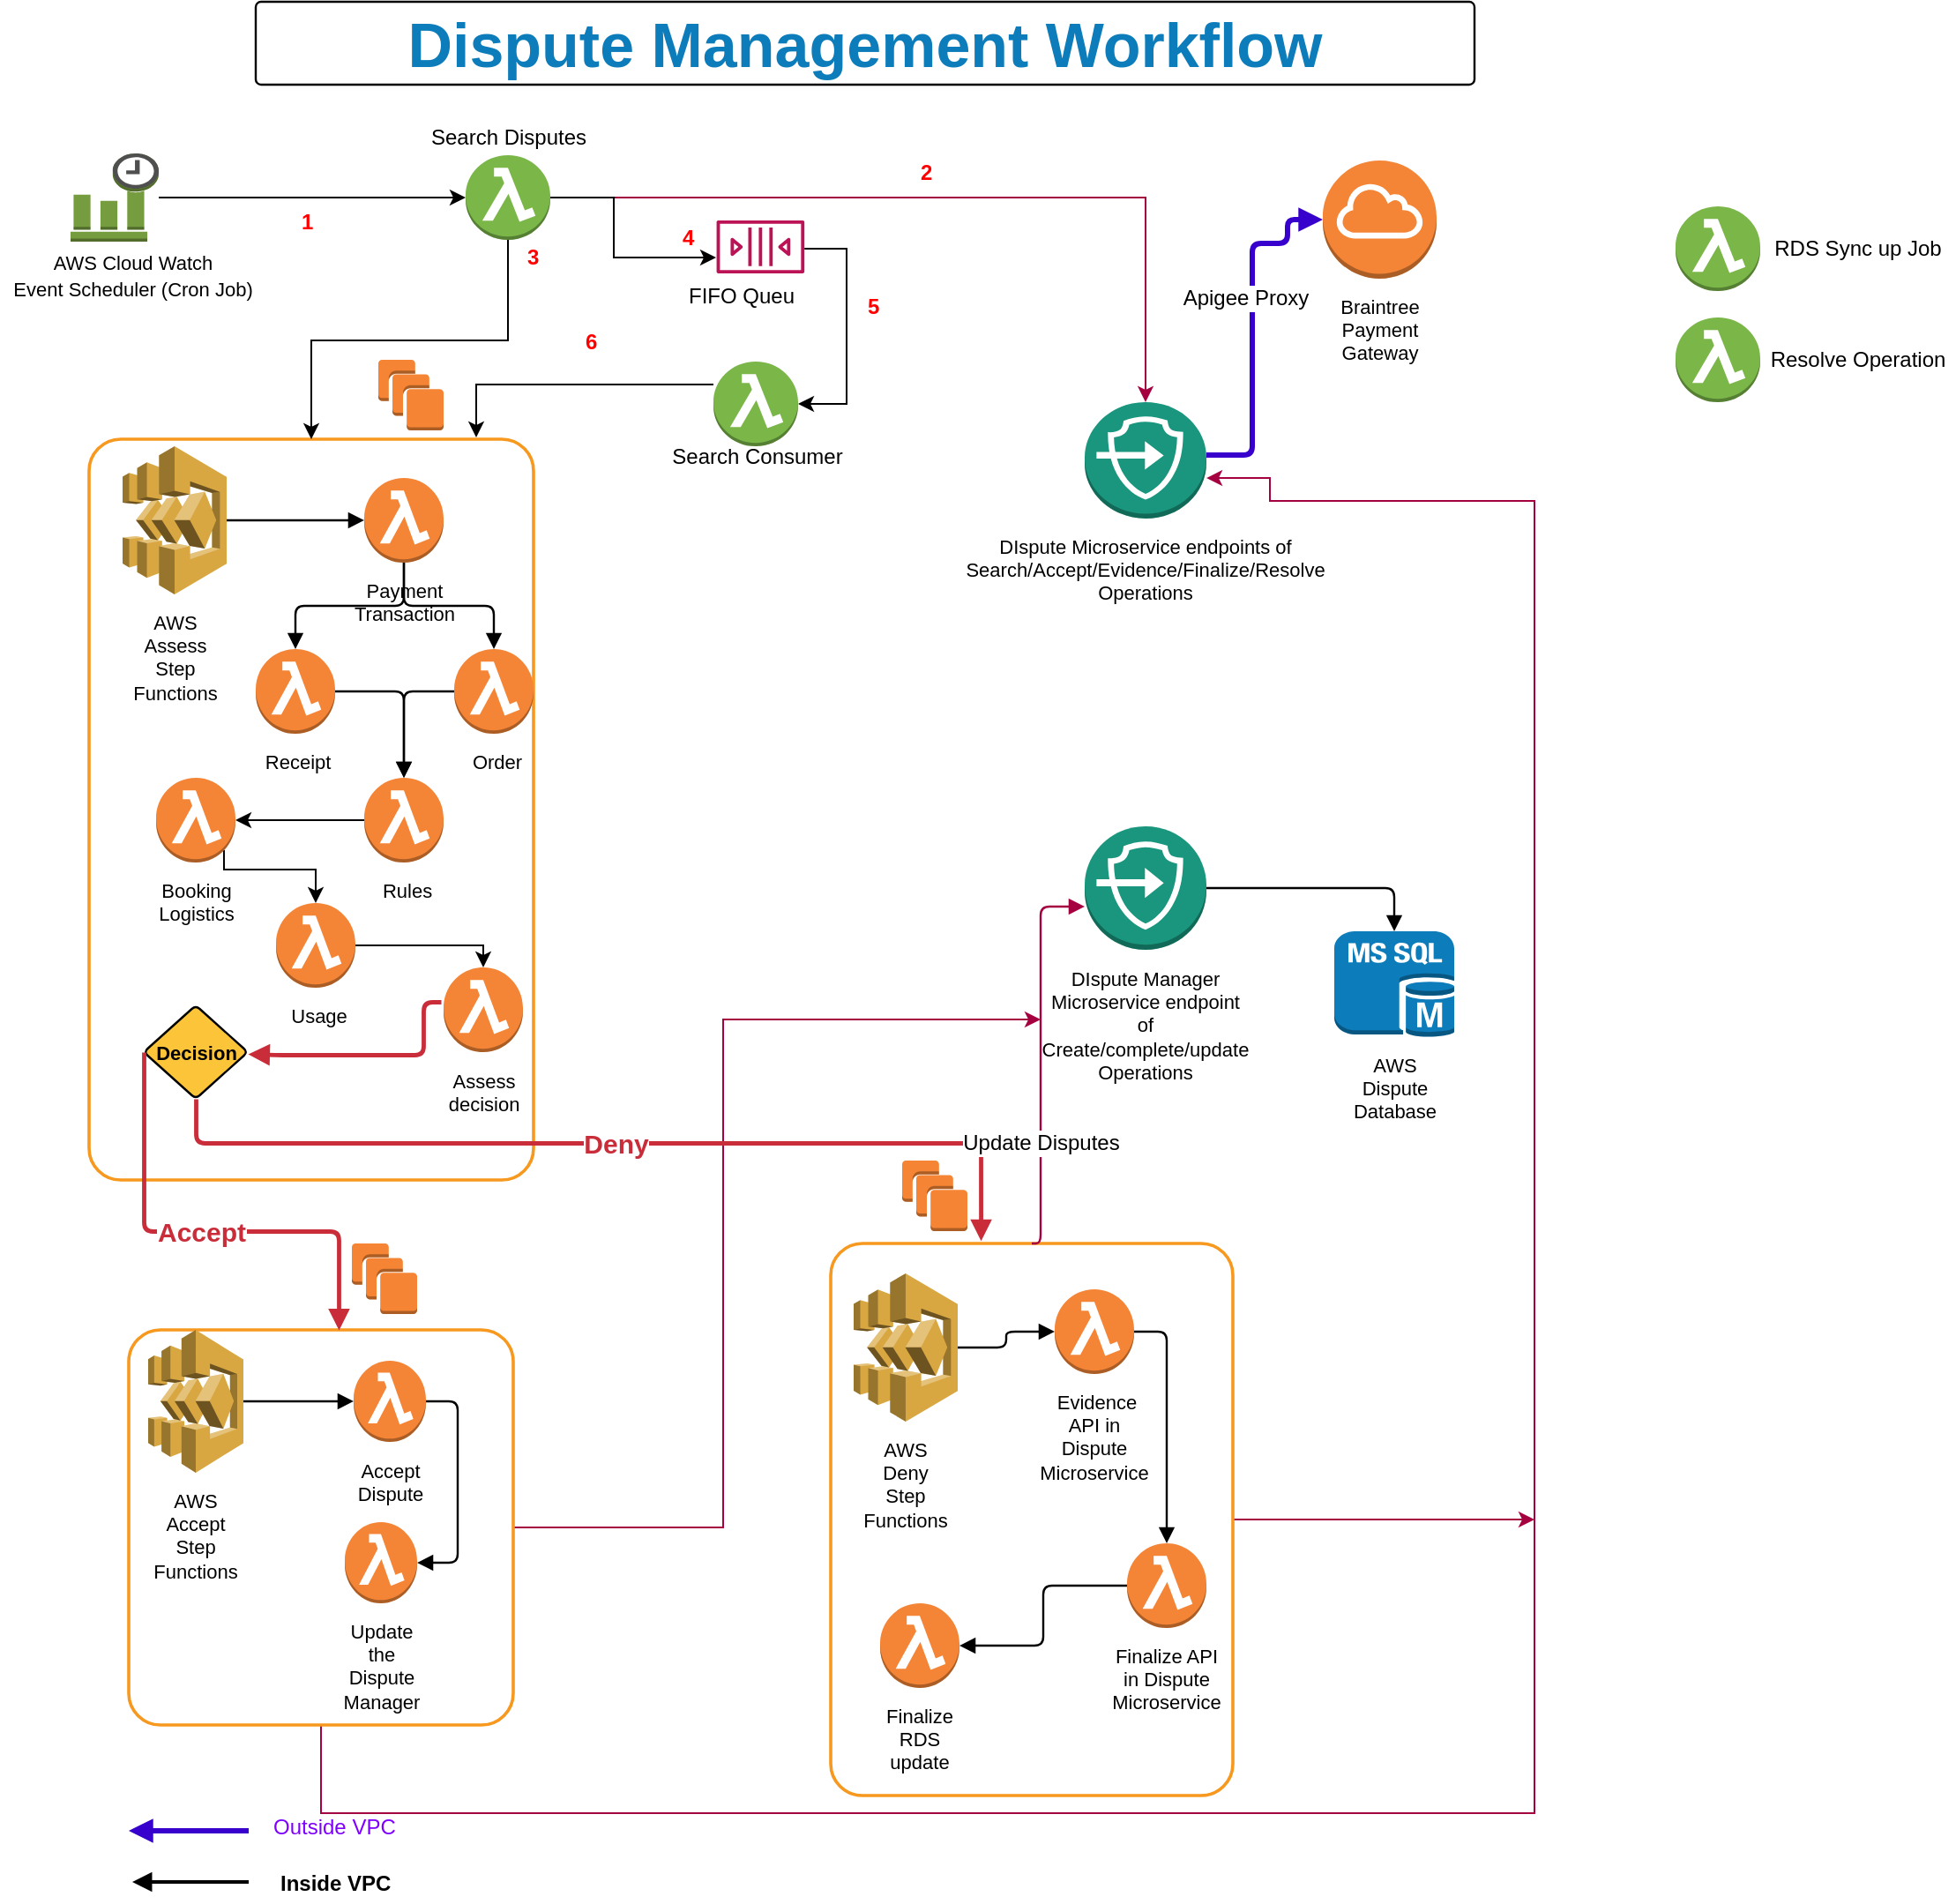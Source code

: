 <mxfile version="13.6.6" type="github">
  <diagram id="JEAOWpadwL9CqglTElt5" name="Page-1">
    <mxGraphModel dx="1026" dy="386" grid="1" gridSize="10" guides="1" tooltips="1" connect="1" arrows="1" fold="1" page="1" pageScale="1" pageWidth="850" pageHeight="1100" math="0" shadow="0">
      <root>
        <mxCell id="0" />
        <mxCell id="1" parent="0" />
        <mxCell id="aw7KAJtfE1zUoYK_YLW_-9" value="&lt;span style=&quot;font-family: &amp;#34;helvetica&amp;#34; , &amp;#34;arial&amp;#34; , sans-serif ; font-size: 0px&quot;&gt;%3CmxGraphModel%3E%3Croot%3E%3CmxCell%20id%3D%220%22%2F%3E%3CmxCell%20id%3D%221%22%20parent%3D%220%22%2F%3E%3CmxCell%20id%3D%222%22%20value%3D%22%26lt%3Bfont%20color%3D%26quot%3B%23ff0000%26quot%3B%26gt%3B%26lt%3Bb%26gt%3B3%26lt%3B%2Fb%26gt%3B%26lt%3B%2Ffont%26gt%3B%22%20style%3D%22text%3Bhtml%3D1%3Bresizable%3D0%3Bpoints%3D%5B%5D%3Bautosize%3D1%3Balign%3Dleft%3BverticalAlign%3Dtop%3BspacingTop%3D-4%3B%22%20vertex%3D%221%22%20parent%3D%221%22%3E%3CmxGeometry%20x%3D%22549.5%22%20y%3D%22340%22%20width%3D%2220%22%20height%3D%2220%22%20as%3D%22geometry%22%2F%3E%3C%2FmxCell%3E%3C%2Froot%3E%3C%2FmxGraphModel%3E&lt;/span&gt;" style="html=1;whiteSpace=wrap;fontSize=11;spacing=0;strokeColor=#F7981F;fillOpacity=0;rounded=1;absoluteArcSize=1;arcSize=36;fillColor=#000000;strokeWidth=1.8;" parent="1" vertex="1">
          <mxGeometry x="50.5" y="271" width="252" height="420" as="geometry" />
        </mxCell>
        <mxCell id="aw7KAJtfE1zUoYK_YLW_-1" value="Dispute Management Workflow " style="html=1;whiteSpace=wrap;fontSize=35;fontColor=#0c7cba;fontStyle=1;spacing=0;strokeOpacity=100;rounded=1;absoluteArcSize=1;arcSize=6;strokeWidth=1.2;" parent="1" vertex="1">
          <mxGeometry x="145" y="23" width="691" height="47" as="geometry" />
        </mxCell>
        <mxCell id="aw7KAJtfE1zUoYK_YLW_-2" value="Braintree Payment Gateway" style="html=1;whiteSpace=wrap;shape=mxgraph.aws3.internet_gateway;labelPosition=center;verticalLabelPosition=bottom;align=center;verticalAlign=top;fontSize=11;spacing=5;strokeOpacity=100;rounded=1;absoluteArcSize=1;arcSize=6;fillColor=#f58536;strokeWidth=1.2;" parent="1" vertex="1">
          <mxGeometry x="750" y="113" width="64.5" height="67" as="geometry" />
        </mxCell>
        <mxCell id="aw7KAJtfE1zUoYK_YLW_-3" value="AWS  Dispute Database" style="html=1;whiteSpace=wrap;shape=mxgraph.aws3.ms_sql_instance;labelPosition=center;verticalLabelPosition=bottom;align=center;verticalAlign=top;fontSize=11;spacing=5;strokeOpacity=100;fillOpacity=100;rounded=1;absoluteArcSize=1;arcSize=6;fillColor=#0c7cba;strokeWidth=1.2;" parent="1" vertex="1">
          <mxGeometry x="756.5" y="550" width="68" height="60" as="geometry" />
        </mxCell>
        <mxCell id="MeqBdPvJB-XtYODPSLt9-2" style="edgeStyle=orthogonalEdgeStyle;rounded=0;orthogonalLoop=1;jettySize=auto;html=1;" parent="1" source="aw7KAJtfE1zUoYK_YLW_-4" target="aw7KAJtfE1zUoYK_YLW_-26" edge="1">
          <mxGeometry relative="1" as="geometry" />
        </mxCell>
        <mxCell id="aw7KAJtfE1zUoYK_YLW_-4" value="" style="html=1;whiteSpace=wrap;shape=mxgraph.aws3.event_time_based;labelPosition=center;verticalLabelPosition=bottom;align=center;verticalAlign=top;fontSize=11;spacing=5;strokeOpacity=100;rounded=1;absoluteArcSize=1;arcSize=6;fillColor=#759c3e;strokeWidth=1.2;" parent="1" vertex="1">
          <mxGeometry x="40" y="109" width="50" height="50" as="geometry" />
        </mxCell>
        <mxCell id="aw7KAJtfE1zUoYK_YLW_-5" value="DIspute Microservice endpoints of  Search/Accept/Evidence/Finalize/Resolve Operations" style="html=1;whiteSpace=wrap;shape=mxgraph.aws3.endpoints;labelPosition=center;verticalLabelPosition=bottom;align=center;verticalAlign=top;fontSize=11;spacing=5;strokeOpacity=100;fillOpacity=100;rounded=1;absoluteArcSize=1;arcSize=6;fillColor=#19967d;strokeWidth=1.2;" parent="1" vertex="1">
          <mxGeometry x="615" y="250" width="69" height="66" as="geometry" />
        </mxCell>
        <mxCell id="aw7KAJtfE1zUoYK_YLW_-6" value="DIspute Manager Microservice endpoint of        Create/complete/update Operations" style="html=1;whiteSpace=wrap;shape=mxgraph.aws3.endpoints;labelPosition=center;verticalLabelPosition=bottom;align=center;verticalAlign=top;fontSize=11;spacing=5;strokeOpacity=100;fillOpacity=100;rounded=1;absoluteArcSize=1;arcSize=6;fillColor=#19967d;strokeWidth=1.2;" parent="1" vertex="1">
          <mxGeometry x="615" y="490.5" width="69" height="70" as="geometry" />
        </mxCell>
        <mxCell id="aw7KAJtfE1zUoYK_YLW_-7" value="Payment Transaction" style="html=1;whiteSpace=wrap;shape=mxgraph.aws3.lambda_function;labelPosition=center;verticalLabelPosition=bottom;align=center;verticalAlign=top;fontSize=11;spacing=5;strokeOpacity=100;rounded=1;absoluteArcSize=1;arcSize=6;fillColor=#f58536;strokeWidth=1.2;" parent="1" vertex="1">
          <mxGeometry x="206.5" y="293" width="45" height="48" as="geometry" />
        </mxCell>
        <mxCell id="aw7KAJtfE1zUoYK_YLW_-8" value="AWS Assess  Step Functions" style="html=1;whiteSpace=wrap;shape=mxgraph.aws3.step_functions;labelPosition=center;verticalLabelPosition=bottom;align=center;verticalAlign=top;fontSize=11;spacing=5;strokeOpacity=100;rounded=1;absoluteArcSize=1;arcSize=6;fillColor=#d9a741;strokeWidth=1.2;" parent="1" vertex="1">
          <mxGeometry x="69.5" y="275" width="59" height="84" as="geometry" />
        </mxCell>
        <mxCell id="aw7KAJtfE1zUoYK_YLW_-10" value="&amp;nbsp;Receipt " style="html=1;whiteSpace=wrap;shape=mxgraph.aws3.lambda_function;labelPosition=center;verticalLabelPosition=bottom;align=center;verticalAlign=top;fontSize=11;spacing=5;strokeOpacity=100;rounded=1;absoluteArcSize=1;arcSize=6;fillColor=#f58536;strokeWidth=1.2;" parent="1" vertex="1">
          <mxGeometry x="145" y="390" width="45" height="48" as="geometry" />
        </mxCell>
        <mxCell id="aw7KAJtfE1zUoYK_YLW_-11" value="Assess decision " style="html=1;whiteSpace=wrap;shape=mxgraph.aws3.lambda_function;labelPosition=center;verticalLabelPosition=bottom;align=center;verticalAlign=top;fontSize=11;spacing=5;strokeOpacity=100;rounded=1;absoluteArcSize=1;arcSize=6;fillColor=#f58536;strokeWidth=1.2;" parent="1" vertex="1">
          <mxGeometry x="251.5" y="570.5" width="45" height="48" as="geometry" />
        </mxCell>
        <mxCell id="aw7KAJtfE1zUoYK_YLW_-12" value="" style="html=1;jettySize=18;fontSize=11;strokeWidth=1.2;rounded=1;arcSize=10;edgeStyle=orthogonalEdgeStyle;startArrow=none;endArrow=block;endFill=1;exitX=1.0;exitY=0.5;exitPerimeter=1;entryX=0.024;entryY=0.5;entryPerimeter=1;" parent="1" source="aw7KAJtfE1zUoYK_YLW_-8" target="aw7KAJtfE1zUoYK_YLW_-7" edge="1">
          <mxGeometry width="100" height="100" relative="1" as="geometry" />
        </mxCell>
        <mxCell id="aw7KAJtfE1zUoYK_YLW_-13" value="" style="html=1;jettySize=18;fontSize=11;strokeWidth=1.2;rounded=1;arcSize=10;edgeStyle=orthogonalEdgeStyle;startArrow=none;endArrow=block;endFill=1;exitX=0.995;exitY=0.5;exitPerimeter=1;entryX=0.5;entryY=0;entryPerimeter=0;entryDx=0;entryDy=0;" parent="1" source="aw7KAJtfE1zUoYK_YLW_-6" target="aw7KAJtfE1zUoYK_YLW_-3" edge="1">
          <mxGeometry width="100" height="100" relative="1" as="geometry" />
        </mxCell>
        <mxCell id="aw7KAJtfE1zUoYK_YLW_-14" value="" style="html=1;jettySize=18;fontSize=11;strokeColor=#c92d39;strokeOpacity=100;strokeWidth=2.4;rounded=1;arcSize=10;edgeStyle=orthogonalEdgeStyle;startArrow=none;endArrow=block;endFill=1;entryX=1;entryY=0.5;entryDx=0;entryDy=0;" parent="1" edge="1">
          <mxGeometry width="100" height="100" relative="1" as="geometry">
            <Array as="points">
              <mxPoint x="240" y="590" />
              <mxPoint x="240" y="620" />
              <mxPoint x="160" y="620" />
            </Array>
            <mxPoint x="250" y="590" as="sourcePoint" />
            <mxPoint x="140.5" y="619.5" as="targetPoint" />
          </mxGeometry>
        </mxCell>
        <mxCell id="MeqBdPvJB-XtYODPSLt9-54" style="edgeStyle=orthogonalEdgeStyle;rounded=0;orthogonalLoop=1;jettySize=auto;html=1;fillColor=#d80073;strokeColor=#A50040;" parent="1" source="aw7KAJtfE1zUoYK_YLW_-15" edge="1">
          <mxGeometry relative="1" as="geometry">
            <mxPoint x="590" y="600" as="targetPoint" />
            <Array as="points">
              <mxPoint x="410" y="888" />
              <mxPoint x="410" y="600" />
            </Array>
          </mxGeometry>
        </mxCell>
        <mxCell id="MeqBdPvJB-XtYODPSLt9-55" style="edgeStyle=orthogonalEdgeStyle;rounded=0;orthogonalLoop=1;jettySize=auto;html=1;entryX=1;entryY=0.652;entryDx=0;entryDy=0;entryPerimeter=0;fillColor=#d80073;strokeColor=#A50040;" parent="1" source="aw7KAJtfE1zUoYK_YLW_-15" target="aw7KAJtfE1zUoYK_YLW_-5" edge="1">
          <mxGeometry relative="1" as="geometry">
            <mxPoint x="850" y="470" as="targetPoint" />
            <Array as="points">
              <mxPoint x="182" y="1050" />
              <mxPoint x="870" y="1050" />
              <mxPoint x="870" y="306" />
              <mxPoint x="720" y="306" />
              <mxPoint x="720" y="293" />
            </Array>
          </mxGeometry>
        </mxCell>
        <mxCell id="aw7KAJtfE1zUoYK_YLW_-15" value="" style="html=1;whiteSpace=wrap;fontSize=11;spacing=0;strokeColor=#F7981F;fillOpacity=0;rounded=1;absoluteArcSize=1;arcSize=36;fillColor=#000000;strokeWidth=1.8;" parent="1" vertex="1">
          <mxGeometry x="73" y="776" width="218" height="224" as="geometry" />
        </mxCell>
        <mxCell id="aw7KAJtfE1zUoYK_YLW_-16" value="AWS Accept Step Functions" style="html=1;whiteSpace=wrap;shape=mxgraph.aws3.step_functions;labelPosition=center;verticalLabelPosition=bottom;align=center;verticalAlign=top;fontSize=11;spacing=5;strokeOpacity=100;rounded=1;absoluteArcSize=1;arcSize=6;fillColor=#d9a741;strokeWidth=1.2;" parent="1" vertex="1">
          <mxGeometry x="84" y="776" width="54" height="81" as="geometry" />
        </mxCell>
        <mxCell id="aw7KAJtfE1zUoYK_YLW_-17" value="Accept  Dispute" style="html=1;whiteSpace=wrap;shape=mxgraph.aws3.lambda_function;labelPosition=center;verticalLabelPosition=bottom;align=center;verticalAlign=top;fontSize=11;spacing=5;strokeOpacity=100;rounded=1;absoluteArcSize=1;arcSize=6;fillColor=#f58536;strokeWidth=1.2;" parent="1" vertex="1">
          <mxGeometry x="200.5" y="793.5" width="41" height="46" as="geometry" />
        </mxCell>
        <mxCell id="MeqBdPvJB-XtYODPSLt9-57" style="edgeStyle=orthogonalEdgeStyle;rounded=0;orthogonalLoop=1;jettySize=auto;html=1;fillColor=#d80073;strokeColor=#A50040;" parent="1" source="aw7KAJtfE1zUoYK_YLW_-18" edge="1">
          <mxGeometry relative="1" as="geometry">
            <mxPoint x="870" y="883.5" as="targetPoint" />
          </mxGeometry>
        </mxCell>
        <mxCell id="aw7KAJtfE1zUoYK_YLW_-18" value="" style="html=1;whiteSpace=wrap;fontSize=11;spacing=0;strokeColor=#F7981F;fillOpacity=0;rounded=1;absoluteArcSize=1;arcSize=36;fillColor=#000000;strokeWidth=1.8;" parent="1" vertex="1">
          <mxGeometry x="471" y="727" width="228" height="313" as="geometry" />
        </mxCell>
        <mxCell id="aw7KAJtfE1zUoYK_YLW_-19" value="AWS Deny Step Functions" style="html=1;whiteSpace=wrap;shape=mxgraph.aws3.step_functions;labelPosition=center;verticalLabelPosition=bottom;align=center;verticalAlign=top;fontSize=11;spacing=5;strokeOpacity=100;rounded=1;absoluteArcSize=1;arcSize=6;fillColor=#d9a741;strokeWidth=1.2;" parent="1" vertex="1">
          <mxGeometry x="484" y="744" width="59" height="84" as="geometry" />
        </mxCell>
        <mxCell id="aw7KAJtfE1zUoYK_YLW_-20" value="&amp;nbsp;Evidence API in Dispute Microservice" style="html=1;whiteSpace=wrap;shape=mxgraph.aws3.lambda_function;labelPosition=center;verticalLabelPosition=bottom;align=center;verticalAlign=top;fontSize=11;spacing=5;strokeOpacity=100;rounded=1;absoluteArcSize=1;arcSize=6;fillColor=#f58536;strokeWidth=1.2;" parent="1" vertex="1">
          <mxGeometry x="598" y="753" width="45" height="48" as="geometry" />
        </mxCell>
        <mxCell id="aw7KAJtfE1zUoYK_YLW_-21" value="Finalize API in Dispute Microservice" style="html=1;whiteSpace=wrap;shape=mxgraph.aws3.lambda_function;labelPosition=center;verticalLabelPosition=bottom;align=center;verticalAlign=top;fontSize=11;spacing=5;strokeOpacity=100;rounded=1;absoluteArcSize=1;arcSize=6;fillColor=#f58536;strokeWidth=1.2;" parent="1" vertex="1">
          <mxGeometry x="639" y="897" width="45" height="48" as="geometry" />
        </mxCell>
        <mxCell id="aw7KAJtfE1zUoYK_YLW_-22" value="Finalize RDS update  " style="html=1;whiteSpace=wrap;shape=mxgraph.aws3.lambda_function;labelPosition=center;verticalLabelPosition=bottom;align=center;verticalAlign=top;fontSize=11;spacing=5;strokeOpacity=100;rounded=1;absoluteArcSize=1;arcSize=6;fillColor=#f58536;strokeWidth=1.2;" parent="1" vertex="1">
          <mxGeometry x="499" y="931" width="45" height="48" as="geometry" />
        </mxCell>
        <mxCell id="aw7KAJtfE1zUoYK_YLW_-23" value="Decision" style="html=1;whiteSpace=wrap;rhombus;fontSize=11;fontColor=#000000;fontStyle=1;spacing=5;strokeOpacity=100;fillOpacity=100;rounded=1;absoluteArcSize=1;arcSize=6;fillColor=#fcc438;strokeWidth=1.2;" parent="1" vertex="1">
          <mxGeometry x="81.5" y="592" width="59" height="53" as="geometry" />
        </mxCell>
        <mxCell id="aw7KAJtfE1zUoYK_YLW_-24" value="" style="html=1;jettySize=18;fontSize=11;strokeWidth=1.2;rounded=1;arcSize=10;edgeStyle=orthogonalEdgeStyle;startArrow=none;endArrow=block;endFill=1;exitX=1.0;exitY=0.5;exitPerimeter=1;entryX=0.024;entryY=0.5;entryPerimeter=1;" parent="1" source="aw7KAJtfE1zUoYK_YLW_-19" target="aw7KAJtfE1zUoYK_YLW_-20" edge="1">
          <mxGeometry width="100" height="100" relative="1" as="geometry" />
        </mxCell>
        <mxCell id="aw7KAJtfE1zUoYK_YLW_-25" value="" style="html=1;jettySize=18;fontSize=11;strokeWidth=1.2;rounded=1;arcSize=10;edgeStyle=orthogonalEdgeStyle;startArrow=none;endArrow=block;endFill=1;exitX=0.976;exitY=0.5;exitPerimeter=1;entryX=0.5;entryY=0;entryPerimeter=1;" parent="1" source="aw7KAJtfE1zUoYK_YLW_-20" target="aw7KAJtfE1zUoYK_YLW_-21" edge="1">
          <mxGeometry width="100" height="100" relative="1" as="geometry" />
        </mxCell>
        <mxCell id="MeqBdPvJB-XtYODPSLt9-19" style="edgeStyle=orthogonalEdgeStyle;rounded=0;orthogonalLoop=1;jettySize=auto;html=1;fillColor=#d80073;strokeColor=#A50040;" parent="1" source="aw7KAJtfE1zUoYK_YLW_-26" target="aw7KAJtfE1zUoYK_YLW_-5" edge="1">
          <mxGeometry relative="1" as="geometry" />
        </mxCell>
        <mxCell id="MeqBdPvJB-XtYODPSLt9-20" style="edgeStyle=orthogonalEdgeStyle;rounded=0;orthogonalLoop=1;jettySize=auto;html=1;entryX=1.075;entryY=1.05;entryDx=0;entryDy=0;entryPerimeter=0;" parent="1" source="aw7KAJtfE1zUoYK_YLW_-26" target="MeqBdPvJB-XtYODPSLt9-22" edge="1">
          <mxGeometry relative="1" as="geometry">
            <mxPoint x="380" y="180" as="targetPoint" />
            <Array as="points">
              <mxPoint x="348" y="134" />
              <mxPoint x="348" y="168" />
            </Array>
          </mxGeometry>
        </mxCell>
        <mxCell id="MeqBdPvJB-XtYODPSLt9-36" style="edgeStyle=orthogonalEdgeStyle;rounded=0;orthogonalLoop=1;jettySize=auto;html=1;entryX=0.5;entryY=0;entryDx=0;entryDy=0;" parent="1" source="aw7KAJtfE1zUoYK_YLW_-26" target="aw7KAJtfE1zUoYK_YLW_-9" edge="1">
          <mxGeometry relative="1" as="geometry">
            <Array as="points">
              <mxPoint x="288" y="215" />
              <mxPoint x="177" y="215" />
            </Array>
          </mxGeometry>
        </mxCell>
        <mxCell id="aw7KAJtfE1zUoYK_YLW_-26" value="" style="html=1;whiteSpace=wrap;shape=mxgraph.aws3.lambda_function;labelPosition=center;verticalLabelPosition=bottom;align=center;verticalAlign=top;fontSize=11;spacing=5;strokeOpacity=100;fillOpacity=100;rounded=1;absoluteArcSize=1;arcSize=6;fillColor=#7ab648;strokeWidth=1.2;" parent="1" vertex="1">
          <mxGeometry x="264" y="110" width="48" height="48" as="geometry" />
        </mxCell>
        <mxCell id="aw7KAJtfE1zUoYK_YLW_-28" value="" style="html=1;jettySize=18;fontSize=11;strokeWidth=3;rounded=1;arcSize=10;edgeStyle=orthogonalEdgeStyle;startArrow=none;endArrow=block;endFill=1;fillColor=#6a00ff;strokeColor=#3700CC;entryX=0;entryY=0.5;entryDx=0;entryDy=0;entryPerimeter=0;" parent="1" source="aw7KAJtfE1zUoYK_YLW_-5" target="aw7KAJtfE1zUoYK_YLW_-2" edge="1">
          <mxGeometry width="100" height="100" relative="1" as="geometry">
            <mxPoint x="706" y="309.5" as="sourcePoint" />
            <mxPoint x="730" y="170" as="targetPoint" />
            <Array as="points">
              <mxPoint x="710" y="280" />
              <mxPoint x="710" y="160" />
              <mxPoint x="730" y="160" />
              <mxPoint x="730" y="147" />
            </Array>
          </mxGeometry>
        </mxCell>
        <mxCell id="aw7KAJtfE1zUoYK_YLW_-29" value="Apigee Proxy" style="text;html=1;resizable=0;labelBackgroundColor=#ffffff;align=center;verticalAlign=middle;" parent="aw7KAJtfE1zUoYK_YLW_-28" vertex="1">
          <mxGeometry relative="1" as="geometry">
            <mxPoint x="-4.5" y="-15.5" as="offset" />
          </mxGeometry>
        </mxCell>
        <mxCell id="aw7KAJtfE1zUoYK_YLW_-30" value="Accept" style="html=1;jettySize=18;fontSize=15;fontColor=#c92d39;fontStyle=1;strokeColor=#c92d39;strokeOpacity=100;strokeWidth=2.4;rounded=1;arcSize=10;edgeStyle=orthogonalEdgeStyle;startArrow=none;endArrow=block;endFill=1;" parent="1" target="aw7KAJtfE1zUoYK_YLW_-15" edge="1">
          <mxGeometry width="100" height="100" relative="1" as="geometry">
            <mxPoint x="81.5" y="618.5" as="sourcePoint" />
            <mxPoint x="191.5" y="749.5" as="targetPoint" />
            <Array as="points">
              <mxPoint x="82" y="720" />
              <mxPoint x="192" y="720" />
            </Array>
          </mxGeometry>
        </mxCell>
        <mxCell id="aw7KAJtfE1zUoYK_YLW_-32" value="Deny" style="html=1;jettySize=18;fontSize=15;fontColor=#c92d39;fontStyle=1;strokeColor=#c92d39;strokeOpacity=100;strokeWidth=2.4;rounded=1;arcSize=10;edgeStyle=orthogonalEdgeStyle;startArrow=none;endArrow=block;endFill=1;exitX=0.5;exitY=0.989;exitPerimeter=1;entryX=0.373;entryY=-0.005;entryDx=0;entryDy=0;entryPerimeter=0;" parent="1" source="aw7KAJtfE1zUoYK_YLW_-23" target="aw7KAJtfE1zUoYK_YLW_-18" edge="1">
          <mxGeometry width="100" height="100" relative="1" as="geometry">
            <Array as="points">
              <mxPoint x="111" y="670" />
              <mxPoint x="556" y="670" />
            </Array>
            <mxPoint x="500" y="690" as="targetPoint" />
          </mxGeometry>
        </mxCell>
        <mxCell id="MeqBdPvJB-XtYODPSLt9-58" value="&lt;span style=&quot;color: rgba(0 , 0 , 0 , 0) ; font-family: monospace ; font-size: 0px ; background-color: rgb(248 , 249 , 250)&quot;&gt;%3CmxGraphModel%3E%3Croot%3E%3CmxCell%20id%3D%220%22%2F%3E%3CmxCell%20id%3D%221%22%20parent%3D%220%22%2F%3E%3CmxCell%20id%3D%222%22%20value%3D%22%22%20style%3D%22outlineConnect%3D0%3Bdashed%3D0%3BverticalLabelPosition%3Dbottom%3BverticalAlign%3Dtop%3Balign%3Dcenter%3Bhtml%3D1%3Bshape%3Dmxgraph.aws3.instances%3BfillColor%3D%23F58534%3BgradientColor%3Dnone%3B%22%20vertex%3D%221%22%20parent%3D%221%22%3E%3CmxGeometry%20x%3D%22163.5%22%20y%3D%22206%22%20width%3D%2237%22%20height%3D%2240%22%20as%3D%22geometry%22%2F%3E%3C%2FmxCell%3E%3C%2Froot%3E%3C%2FmxGraphModel%3E&lt;/span&gt;" style="edgeLabel;html=1;align=center;verticalAlign=middle;resizable=0;points=[];" parent="aw7KAJtfE1zUoYK_YLW_-32" vertex="1" connectable="0">
          <mxGeometry x="0.42" y="-1" relative="1" as="geometry">
            <mxPoint as="offset" />
          </mxGeometry>
        </mxCell>
        <mxCell id="aw7KAJtfE1zUoYK_YLW_-41" value="" style="html=1;jettySize=18;fontSize=11;strokeWidth=1.2;rounded=1;arcSize=10;edgeStyle=orthogonalEdgeStyle;startArrow=none;endArrow=block;endFill=1;exitX=0.5;exitY=-0.002;exitPerimeter=1;fillColor=#d80073;strokeColor=#A50040;" parent="1" source="aw7KAJtfE1zUoYK_YLW_-18" target="aw7KAJtfE1zUoYK_YLW_-6" edge="1">
          <mxGeometry width="100" height="100" relative="1" as="geometry">
            <mxPoint x="630" y="536" as="targetPoint" />
            <Array as="points">
              <mxPoint x="590" y="727" />
              <mxPoint x="590" y="536" />
            </Array>
          </mxGeometry>
        </mxCell>
        <mxCell id="aw7KAJtfE1zUoYK_YLW_-42" value="Update Disputes" style="text;html=1;resizable=0;labelBackgroundColor=#ffffff;align=center;verticalAlign=middle;" parent="aw7KAJtfE1zUoYK_YLW_-41" vertex="1">
          <mxGeometry x="-0.435" relative="1" as="geometry" />
        </mxCell>
        <mxCell id="aw7KAJtfE1zUoYK_YLW_-44" value="" style="html=1;jettySize=18;fontSize=11;strokeWidth=1.2;rounded=1;arcSize=10;edgeStyle=orthogonalEdgeStyle;startArrow=none;endArrow=block;endFill=1;exitX=0.024;exitY=0.5;exitPerimeter=1;entryX=0.976;entryY=0.5;entryPerimeter=1;" parent="1" source="aw7KAJtfE1zUoYK_YLW_-21" target="aw7KAJtfE1zUoYK_YLW_-22" edge="1">
          <mxGeometry width="100" height="100" relative="1" as="geometry" />
        </mxCell>
        <mxCell id="aw7KAJtfE1zUoYK_YLW_-46" value=" Update the Dispute Manager " style="html=1;whiteSpace=wrap;shape=mxgraph.aws3.lambda_function;labelPosition=center;verticalLabelPosition=bottom;align=center;verticalAlign=top;fontSize=11;spacing=5;strokeOpacity=100;rounded=1;absoluteArcSize=1;arcSize=6;fillColor=#f58536;strokeWidth=1.2;" parent="1" vertex="1">
          <mxGeometry x="195.5" y="885" width="41" height="46" as="geometry" />
        </mxCell>
        <mxCell id="aw7KAJtfE1zUoYK_YLW_-47" value="" style="html=1;jettySize=18;fontSize=11;strokeWidth=1.2;rounded=1;arcSize=10;edgeStyle=orthogonalEdgeStyle;startArrow=none;endArrow=block;endFill=1;exitX=0.972;exitY=0.5;exitPerimeter=1;entryX=0.972;entryY=0.5;entryPerimeter=1;" parent="1" source="aw7KAJtfE1zUoYK_YLW_-17" target="aw7KAJtfE1zUoYK_YLW_-46" edge="1">
          <mxGeometry width="100" height="100" relative="1" as="geometry" />
        </mxCell>
        <mxCell id="aw7KAJtfE1zUoYK_YLW_-48" value="" style="html=1;jettySize=18;fontSize=11;strokeWidth=1.2;rounded=1;arcSize=10;edgeStyle=orthogonalEdgeStyle;startArrow=none;endArrow=block;endFill=1;exitX=1.0;exitY=0.5;exitPerimeter=1;entryX=0.027;entryY=0.5;entryPerimeter=1;" parent="1" source="aw7KAJtfE1zUoYK_YLW_-16" target="aw7KAJtfE1zUoYK_YLW_-17" edge="1">
          <mxGeometry width="100" height="100" relative="1" as="geometry" />
        </mxCell>
        <mxCell id="aw7KAJtfE1zUoYK_YLW_-58" value="&amp;nbsp;Order" style="html=1;whiteSpace=wrap;shape=mxgraph.aws3.lambda_function;labelPosition=center;verticalLabelPosition=bottom;align=center;verticalAlign=top;fontSize=11;spacing=5;strokeOpacity=100;rounded=1;absoluteArcSize=1;arcSize=6;fillColor=#f58536;strokeWidth=1.2;" parent="1" vertex="1">
          <mxGeometry x="257.5" y="390" width="45" height="48" as="geometry" />
        </mxCell>
        <mxCell id="aw7KAJtfE1zUoYK_YLW_-59" value="" style="html=1;jettySize=18;fontSize=11;strokeWidth=1.2;rounded=1;arcSize=10;edgeStyle=orthogonalEdgeStyle;startArrow=none;endArrow=block;endFill=1;exitX=0.5;exitY=0.75;exitPerimeter=1;entryX=0.5;entryY=0;entryPerimeter=1;" parent="1" source="aw7KAJtfE1zUoYK_YLW_-7" target="aw7KAJtfE1zUoYK_YLW_-10" edge="1">
          <mxGeometry width="100" height="100" relative="1" as="geometry" />
        </mxCell>
        <mxCell id="aw7KAJtfE1zUoYK_YLW_-60" value="" style="html=1;jettySize=18;fontSize=11;strokeWidth=1.2;rounded=1;arcSize=10;edgeStyle=orthogonalEdgeStyle;startArrow=none;endArrow=block;endFill=1;exitX=0.5;exitY=0.75;exitPerimeter=1;entryX=0.5;entryY=0;entryPerimeter=1;" parent="1" source="aw7KAJtfE1zUoYK_YLW_-7" target="aw7KAJtfE1zUoYK_YLW_-58" edge="1">
          <mxGeometry width="100" height="100" relative="1" as="geometry" />
        </mxCell>
        <mxCell id="aw7KAJtfE1zUoYK_YLW_-67" style="edgeStyle=orthogonalEdgeStyle;rounded=0;orthogonalLoop=1;jettySize=auto;html=1;entryX=1;entryY=0.5;entryDx=0;entryDy=0;entryPerimeter=0;" parent="1" source="aw7KAJtfE1zUoYK_YLW_-62" target="aw7KAJtfE1zUoYK_YLW_-65" edge="1">
          <mxGeometry relative="1" as="geometry" />
        </mxCell>
        <mxCell id="aw7KAJtfE1zUoYK_YLW_-62" value="&amp;nbsp;Rules" style="html=1;whiteSpace=wrap;shape=mxgraph.aws3.lambda_function;labelPosition=center;verticalLabelPosition=bottom;align=center;verticalAlign=top;fontSize=11;spacing=5;strokeOpacity=100;rounded=1;absoluteArcSize=1;arcSize=6;fillColor=#f58536;strokeWidth=1.2;" parent="1" vertex="1">
          <mxGeometry x="206.5" y="463" width="45" height="48" as="geometry" />
        </mxCell>
        <mxCell id="aw7KAJtfE1zUoYK_YLW_-63" value="" style="html=1;jettySize=18;fontSize=11;strokeWidth=1.2;rounded=1;arcSize=10;edgeStyle=orthogonalEdgeStyle;startArrow=none;endArrow=block;endFill=1;exitX=0.976;exitY=0.5;exitPerimeter=1;entryX=0.5;entryY=0;entryPerimeter=1;" parent="1" source="aw7KAJtfE1zUoYK_YLW_-10" target="aw7KAJtfE1zUoYK_YLW_-62" edge="1">
          <mxGeometry width="100" height="100" relative="1" as="geometry" />
        </mxCell>
        <mxCell id="aw7KAJtfE1zUoYK_YLW_-64" value="&lt;span style=&quot;font-family: &amp;#34;helvetica&amp;#34; , &amp;#34;arial&amp;#34; , sans-serif ; font-size: 0px ; background-color: rgb(248 , 249 , 250)&quot;&gt;%3CmxGraphModel%3E%3Croot%3E%3CmxCell%20id%3D%220%22%2F%3E%3CmxCell%20id%3D%221%22%20parent%3D%220%22%2F%3E%3CmxCell%20id%3D%222%22%20value%3D%22%26lt%3Bfont%20color%3D%26quot%3B%23ff0000%26quot%3B%26gt%3B%26lt%3Bb%26gt%3B3%26lt%3B%2Fb%26gt%3B%26lt%3B%2Ffont%26gt%3B%22%20style%3D%22text%3Bhtml%3D1%3Bresizable%3D0%3Bpoints%3D%5B%5D%3Bautosize%3D1%3Balign%3Dleft%3BverticalAlign%3Dtop%3BspacingTop%3D-4%3B%22%20vertex%3D%221%22%20parent%3D%221%22%3E%3CmxGeometry%20x%3D%22549.5%22%20y%3D%22340%22%20width%3D%2220%22%20height%3D%2220%22%20as%3D%22geometry%22%2F%3E%3C%2FmxCell%3E%3C%2Froot%3E%3C%2FmxGraphModel%3E&lt;/span&gt;" style="html=1;jettySize=18;fontSize=11;strokeWidth=1.2;rounded=1;arcSize=10;edgeStyle=orthogonalEdgeStyle;startArrow=none;endArrow=block;endFill=1;exitX=0.024;exitY=0.5;exitPerimeter=1;entryX=0.5;entryY=0;entryPerimeter=1;" parent="1" source="aw7KAJtfE1zUoYK_YLW_-58" target="aw7KAJtfE1zUoYK_YLW_-62" edge="1">
          <mxGeometry width="100" height="100" relative="1" as="geometry" />
        </mxCell>
        <mxCell id="aw7KAJtfE1zUoYK_YLW_-68" style="edgeStyle=orthogonalEdgeStyle;rounded=0;orthogonalLoop=1;jettySize=auto;html=1;entryX=0.5;entryY=0;entryDx=0;entryDy=0;entryPerimeter=0;exitX=0.855;exitY=0.855;exitDx=0;exitDy=0;exitPerimeter=0;" parent="1" source="aw7KAJtfE1zUoYK_YLW_-65" target="aw7KAJtfE1zUoYK_YLW_-66" edge="1">
          <mxGeometry relative="1" as="geometry">
            <Array as="points">
              <mxPoint x="127" y="515" />
              <mxPoint x="179" y="515" />
            </Array>
          </mxGeometry>
        </mxCell>
        <mxCell id="aw7KAJtfE1zUoYK_YLW_-65" value="Booking Logistics" style="html=1;whiteSpace=wrap;shape=mxgraph.aws3.lambda_function;labelPosition=center;verticalLabelPosition=bottom;align=center;verticalAlign=top;fontSize=11;spacing=5;strokeOpacity=100;rounded=1;absoluteArcSize=1;arcSize=6;fillColor=#f58536;strokeWidth=1.2;" parent="1" vertex="1">
          <mxGeometry x="88.5" y="463" width="45" height="48" as="geometry" />
        </mxCell>
        <mxCell id="aw7KAJtfE1zUoYK_YLW_-69" style="edgeStyle=orthogonalEdgeStyle;rounded=0;orthogonalLoop=1;jettySize=auto;html=1;entryX=0.5;entryY=0;entryDx=0;entryDy=0;entryPerimeter=0;" parent="1" source="aw7KAJtfE1zUoYK_YLW_-66" target="aw7KAJtfE1zUoYK_YLW_-11" edge="1">
          <mxGeometry relative="1" as="geometry">
            <Array as="points">
              <mxPoint x="274" y="558" />
            </Array>
          </mxGeometry>
        </mxCell>
        <mxCell id="aw7KAJtfE1zUoYK_YLW_-66" value="&amp;nbsp;Usage" style="html=1;whiteSpace=wrap;shape=mxgraph.aws3.lambda_function;labelPosition=center;verticalLabelPosition=bottom;align=center;verticalAlign=top;fontSize=11;spacing=5;strokeOpacity=100;rounded=1;absoluteArcSize=1;arcSize=6;fillColor=#f58536;strokeWidth=1.2;" parent="1" vertex="1">
          <mxGeometry x="156.5" y="534" width="45" height="48" as="geometry" />
        </mxCell>
        <mxCell id="aw7KAJtfE1zUoYK_YLW_-82" value="" style="html=1;jettySize=18;fontSize=11;strokeWidth=3;rounded=1;arcSize=10;edgeStyle=orthogonalEdgeStyle;startArrow=none;endArrow=block;endFill=1;fillColor=#6a00ff;strokeColor=#3700CC;" parent="1" edge="1">
          <mxGeometry width="100" height="100" relative="1" as="geometry">
            <mxPoint x="141" y="1060" as="sourcePoint" />
            <mxPoint x="73" y="1060" as="targetPoint" />
            <Array as="points">
              <mxPoint x="91" y="1060" />
              <mxPoint x="91" y="1060" />
            </Array>
          </mxGeometry>
        </mxCell>
        <mxCell id="aw7KAJtfE1zUoYK_YLW_-84" value="&lt;font color=&quot;#7f00ff&quot;&gt;Outside VPC&lt;/font&gt;" style="text;html=1;resizable=0;points=[];autosize=1;align=left;verticalAlign=top;spacingTop=-4;" parent="1" vertex="1">
          <mxGeometry x="153" y="1048" width="80" height="20" as="geometry" />
        </mxCell>
        <mxCell id="L5zDY-PGdZ8znGRGJ4vw-38" value="&lt;font color=&quot;#ff0000&quot;&gt;&lt;b&gt;1&lt;/b&gt;&lt;/font&gt;" style="text;html=1;resizable=0;points=[];autosize=1;align=left;verticalAlign=top;spacingTop=-4;" parent="1" vertex="1">
          <mxGeometry x="168.5" y="138" width="20" height="20" as="geometry" />
        </mxCell>
        <mxCell id="L5zDY-PGdZ8znGRGJ4vw-44" value="" style="html=1;jettySize=18;fontSize=11;strokeWidth=2;rounded=1;arcSize=10;startArrow=none;endArrow=block;endFill=1;fontStyle=0" parent="1" edge="1">
          <mxGeometry width="100" height="100" relative="1" as="geometry">
            <mxPoint x="141" y="1089" as="sourcePoint" />
            <mxPoint x="75" y="1089" as="targetPoint" />
          </mxGeometry>
        </mxCell>
        <mxCell id="L5zDY-PGdZ8znGRGJ4vw-47" value="&lt;b&gt;Inside VPC&lt;/b&gt;" style="text;html=1;resizable=0;points=[];autosize=1;align=left;verticalAlign=top;spacingTop=-4;" parent="1" vertex="1">
          <mxGeometry x="156.5" y="1080" width="80" height="20" as="geometry" />
        </mxCell>
        <mxCell id="MeqBdPvJB-XtYODPSLt9-7" value="Search Disputes" style="text;html=1;align=center;verticalAlign=middle;resizable=0;points=[];autosize=1;" parent="1" vertex="1">
          <mxGeometry x="238" y="90" width="100" height="20" as="geometry" />
        </mxCell>
        <mxCell id="MeqBdPvJB-XtYODPSLt9-11" value="" style="outlineConnect=0;dashed=0;verticalLabelPosition=bottom;verticalAlign=top;align=center;html=1;shape=mxgraph.aws3.instances;fillColor=#F58534;gradientColor=none;" parent="1" vertex="1">
          <mxGeometry x="214.5" y="226" width="37" height="40" as="geometry" />
        </mxCell>
        <mxCell id="MeqBdPvJB-XtYODPSLt9-17" value="&lt;font color=&quot;#ff0000&quot;&gt;&lt;b&gt;2&lt;/b&gt;&lt;/font&gt;" style="text;html=1;resizable=0;points=[];autosize=1;align=left;verticalAlign=top;spacingTop=-4;" parent="1" vertex="1">
          <mxGeometry x="520" y="110" width="20" height="20" as="geometry" />
        </mxCell>
        <mxCell id="MeqBdPvJB-XtYODPSLt9-21" value="&lt;font color=&quot;#ff0000&quot;&gt;&lt;b&gt;3&lt;/b&gt;&lt;/font&gt;" style="text;html=1;resizable=0;points=[];autosize=1;align=left;verticalAlign=top;spacingTop=-4;" parent="1" vertex="1">
          <mxGeometry x="297" y="158" width="20" height="20" as="geometry" />
        </mxCell>
        <mxCell id="MeqBdPvJB-XtYODPSLt9-22" value="&lt;font color=&quot;#ff0000&quot;&gt;&lt;b&gt;4&lt;/b&gt;&lt;/font&gt;" style="text;html=1;resizable=0;points=[];autosize=1;align=left;verticalAlign=top;spacingTop=-4;" parent="1" vertex="1">
          <mxGeometry x="384.5" y="147" width="20" height="20" as="geometry" />
        </mxCell>
        <mxCell id="MeqBdPvJB-XtYODPSLt9-30" style="edgeStyle=orthogonalEdgeStyle;rounded=0;orthogonalLoop=1;jettySize=auto;html=1;entryX=1;entryY=0.5;entryDx=0;entryDy=0;entryPerimeter=0;" parent="1" source="MeqBdPvJB-XtYODPSLt9-23" target="MeqBdPvJB-XtYODPSLt9-24" edge="1">
          <mxGeometry relative="1" as="geometry">
            <Array as="points">
              <mxPoint x="480" y="163" />
              <mxPoint x="480" y="251" />
            </Array>
          </mxGeometry>
        </mxCell>
        <mxCell id="MeqBdPvJB-XtYODPSLt9-23" value="" style="outlineConnect=0;fontColor=#232F3E;gradientColor=none;fillColor=#BC1356;strokeColor=none;dashed=0;verticalLabelPosition=bottom;verticalAlign=top;align=center;html=1;fontSize=12;fontStyle=0;aspect=fixed;pointerEvents=1;shape=mxgraph.aws4.queue;" parent="1" vertex="1">
          <mxGeometry x="406.29" y="147" width="49.79" height="30" as="geometry" />
        </mxCell>
        <mxCell id="MeqBdPvJB-XtYODPSLt9-31" style="edgeStyle=orthogonalEdgeStyle;rounded=0;orthogonalLoop=1;jettySize=auto;html=1;" parent="1" source="MeqBdPvJB-XtYODPSLt9-24" edge="1">
          <mxGeometry relative="1" as="geometry">
            <mxPoint x="270" y="270" as="targetPoint" />
            <Array as="points">
              <mxPoint x="270" y="240" />
            </Array>
          </mxGeometry>
        </mxCell>
        <mxCell id="MeqBdPvJB-XtYODPSLt9-24" value="" style="html=1;whiteSpace=wrap;shape=mxgraph.aws3.lambda_function;labelPosition=center;verticalLabelPosition=bottom;align=center;verticalAlign=top;fontSize=11;spacing=5;strokeOpacity=100;fillOpacity=100;rounded=1;absoluteArcSize=1;arcSize=6;fillColor=#7ab648;strokeWidth=1.2;" parent="1" vertex="1">
          <mxGeometry x="404.5" y="227" width="48" height="48" as="geometry" />
        </mxCell>
        <mxCell id="MeqBdPvJB-XtYODPSLt9-25" value="Search Consumer" style="text;html=1;align=center;verticalAlign=middle;resizable=0;points=[];autosize=1;" parent="1" vertex="1">
          <mxGeometry x="374" y="271" width="110" height="20" as="geometry" />
        </mxCell>
        <mxCell id="MeqBdPvJB-XtYODPSLt9-28" value="&lt;span style=&quot;font-size: 11px&quot;&gt;AWS Cloud Watch &lt;br&gt;Event Scheduler (Cron Job)&lt;/span&gt;" style="text;html=1;align=center;verticalAlign=middle;resizable=0;points=[];autosize=1;" parent="1" vertex="1">
          <mxGeometry y="158" width="150" height="40" as="geometry" />
        </mxCell>
        <mxCell id="MeqBdPvJB-XtYODPSLt9-34" value="&lt;font color=&quot;#ff0000&quot;&gt;&lt;b&gt;5&lt;/b&gt;&lt;/font&gt;" style="text;html=1;resizable=0;points=[];autosize=1;align=left;verticalAlign=top;spacingTop=-4;" parent="1" vertex="1">
          <mxGeometry x="490" y="186" width="20" height="20" as="geometry" />
        </mxCell>
        <mxCell id="MeqBdPvJB-XtYODPSLt9-38" value="&lt;font color=&quot;#ff0000&quot;&gt;&lt;b&gt;6&lt;/b&gt;&lt;/font&gt;" style="text;html=1;resizable=0;points=[];autosize=1;align=left;verticalAlign=top;spacingTop=-4;" parent="1" vertex="1">
          <mxGeometry x="330" y="206" width="20" height="20" as="geometry" />
        </mxCell>
        <mxCell id="MeqBdPvJB-XtYODPSLt9-52" style="edgeStyle=orthogonalEdgeStyle;rounded=0;orthogonalLoop=1;jettySize=auto;html=1;exitX=0.5;exitY=1;exitDx=0;exitDy=0;" parent="1" source="aw7KAJtfE1zUoYK_YLW_-18" target="aw7KAJtfE1zUoYK_YLW_-18" edge="1">
          <mxGeometry relative="1" as="geometry" />
        </mxCell>
        <mxCell id="MeqBdPvJB-XtYODPSLt9-59" value="" style="outlineConnect=0;dashed=0;verticalLabelPosition=bottom;verticalAlign=top;align=center;html=1;shape=mxgraph.aws3.instances;fillColor=#F58534;gradientColor=none;" parent="1" vertex="1">
          <mxGeometry x="511.5" y="680" width="37" height="40" as="geometry" />
        </mxCell>
        <mxCell id="MeqBdPvJB-XtYODPSLt9-64" value="" style="outlineConnect=0;dashed=0;verticalLabelPosition=bottom;verticalAlign=top;align=center;html=1;shape=mxgraph.aws3.instances;fillColor=#F58534;gradientColor=none;" parent="1" vertex="1">
          <mxGeometry x="199.5" y="727" width="37" height="40" as="geometry" />
        </mxCell>
        <mxCell id="MeqBdPvJB-XtYODPSLt9-65" value="" style="html=1;whiteSpace=wrap;shape=mxgraph.aws3.lambda_function;labelPosition=center;verticalLabelPosition=bottom;align=center;verticalAlign=top;fontSize=11;spacing=5;strokeOpacity=100;fillOpacity=100;rounded=1;absoluteArcSize=1;arcSize=6;fillColor=#7ab648;strokeWidth=1.2;" parent="1" vertex="1">
          <mxGeometry x="950" y="139" width="48" height="48" as="geometry" />
        </mxCell>
        <mxCell id="MeqBdPvJB-XtYODPSLt9-66" value="RDS Sync up Job&lt;br&gt;" style="text;html=1;align=center;verticalAlign=middle;resizable=0;points=[];autosize=1;" parent="1" vertex="1">
          <mxGeometry x="998" y="153" width="110" height="20" as="geometry" />
        </mxCell>
        <mxCell id="MeqBdPvJB-XtYODPSLt9-71" value="" style="html=1;whiteSpace=wrap;shape=mxgraph.aws3.lambda_function;labelPosition=center;verticalLabelPosition=bottom;align=center;verticalAlign=top;fontSize=11;spacing=5;strokeOpacity=100;fillOpacity=100;rounded=1;absoluteArcSize=1;arcSize=6;fillColor=#7ab648;strokeWidth=1.2;" parent="1" vertex="1">
          <mxGeometry x="950" y="202" width="48" height="48" as="geometry" />
        </mxCell>
        <mxCell id="MeqBdPvJB-XtYODPSLt9-72" value="Resolve Operation" style="text;html=1;align=center;verticalAlign=middle;resizable=0;points=[];autosize=1;" parent="1" vertex="1">
          <mxGeometry x="998" y="216" width="110" height="20" as="geometry" />
        </mxCell>
        <mxCell id="0jrYPqfPGnm6NiapEwvB-1" value="FIFO Queu" style="text;html=1;align=center;verticalAlign=middle;resizable=0;points=[];autosize=1;" vertex="1" parent="1">
          <mxGeometry x="380" y="180" width="80" height="20" as="geometry" />
        </mxCell>
      </root>
    </mxGraphModel>
  </diagram>
</mxfile>
